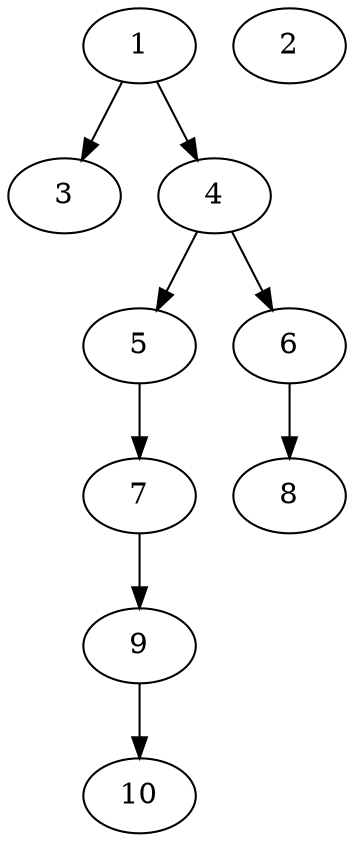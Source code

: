 // DAG (tier=1-easy, mode=compute, n=10, ccr=0.257, fat=0.457, density=0.394, regular=0.649, jump=0.071, mindata=262144, maxdata=2097152)
// DAG automatically generated by daggen at Sun Aug 24 16:33:32 2025
// /home/ermia/Project/Environments/daggen/bin/daggen --dot --ccr 0.257 --fat 0.457 --regular 0.649 --density 0.394 --jump 0.071 --mindata 262144 --maxdata 2097152 -n 10 
digraph G {
  1 [size="4763678622895609", alpha="0.01", expect_size="2381839311447804"]
  1 -> 3 [size ="3643013070848"]
  1 -> 4 [size ="3643013070848"]
  2 [size="2044483298196478", alpha="0.13", expect_size="1022241649098239"]
  3 [size="359164347741876", alpha="0.02", expect_size="179582173870938"]
  4 [size="166026810140950", alpha="0.15", expect_size="83013405070475"]
  4 -> 5 [size ="3776895254528"]
  4 -> 6 [size ="3776895254528"]
  5 [size="4340182791154500", alpha="0.04", expect_size="2170091395577250"]
  5 -> 7 [size ="2812205334528"]
  6 [size="2408345604557111296", alpha="0.09", expect_size="1204172802278555648"]
  6 -> 8 [size ="14373720424448"]
  7 [size="37921128786188192", alpha="0.16", expect_size="18960564393094096"]
  7 -> 9 [size ="34262774448128"]
  8 [size="1463281085453174", alpha="0.03", expect_size="731640542726587"]
  9 [size="158952325472321536", alpha="0.03", expect_size="79476162736160768"]
  9 -> 10 [size ="2347476451328"]
  10 [size="4131491459431923712", alpha="0.09", expect_size="2065745729715961856"]
}